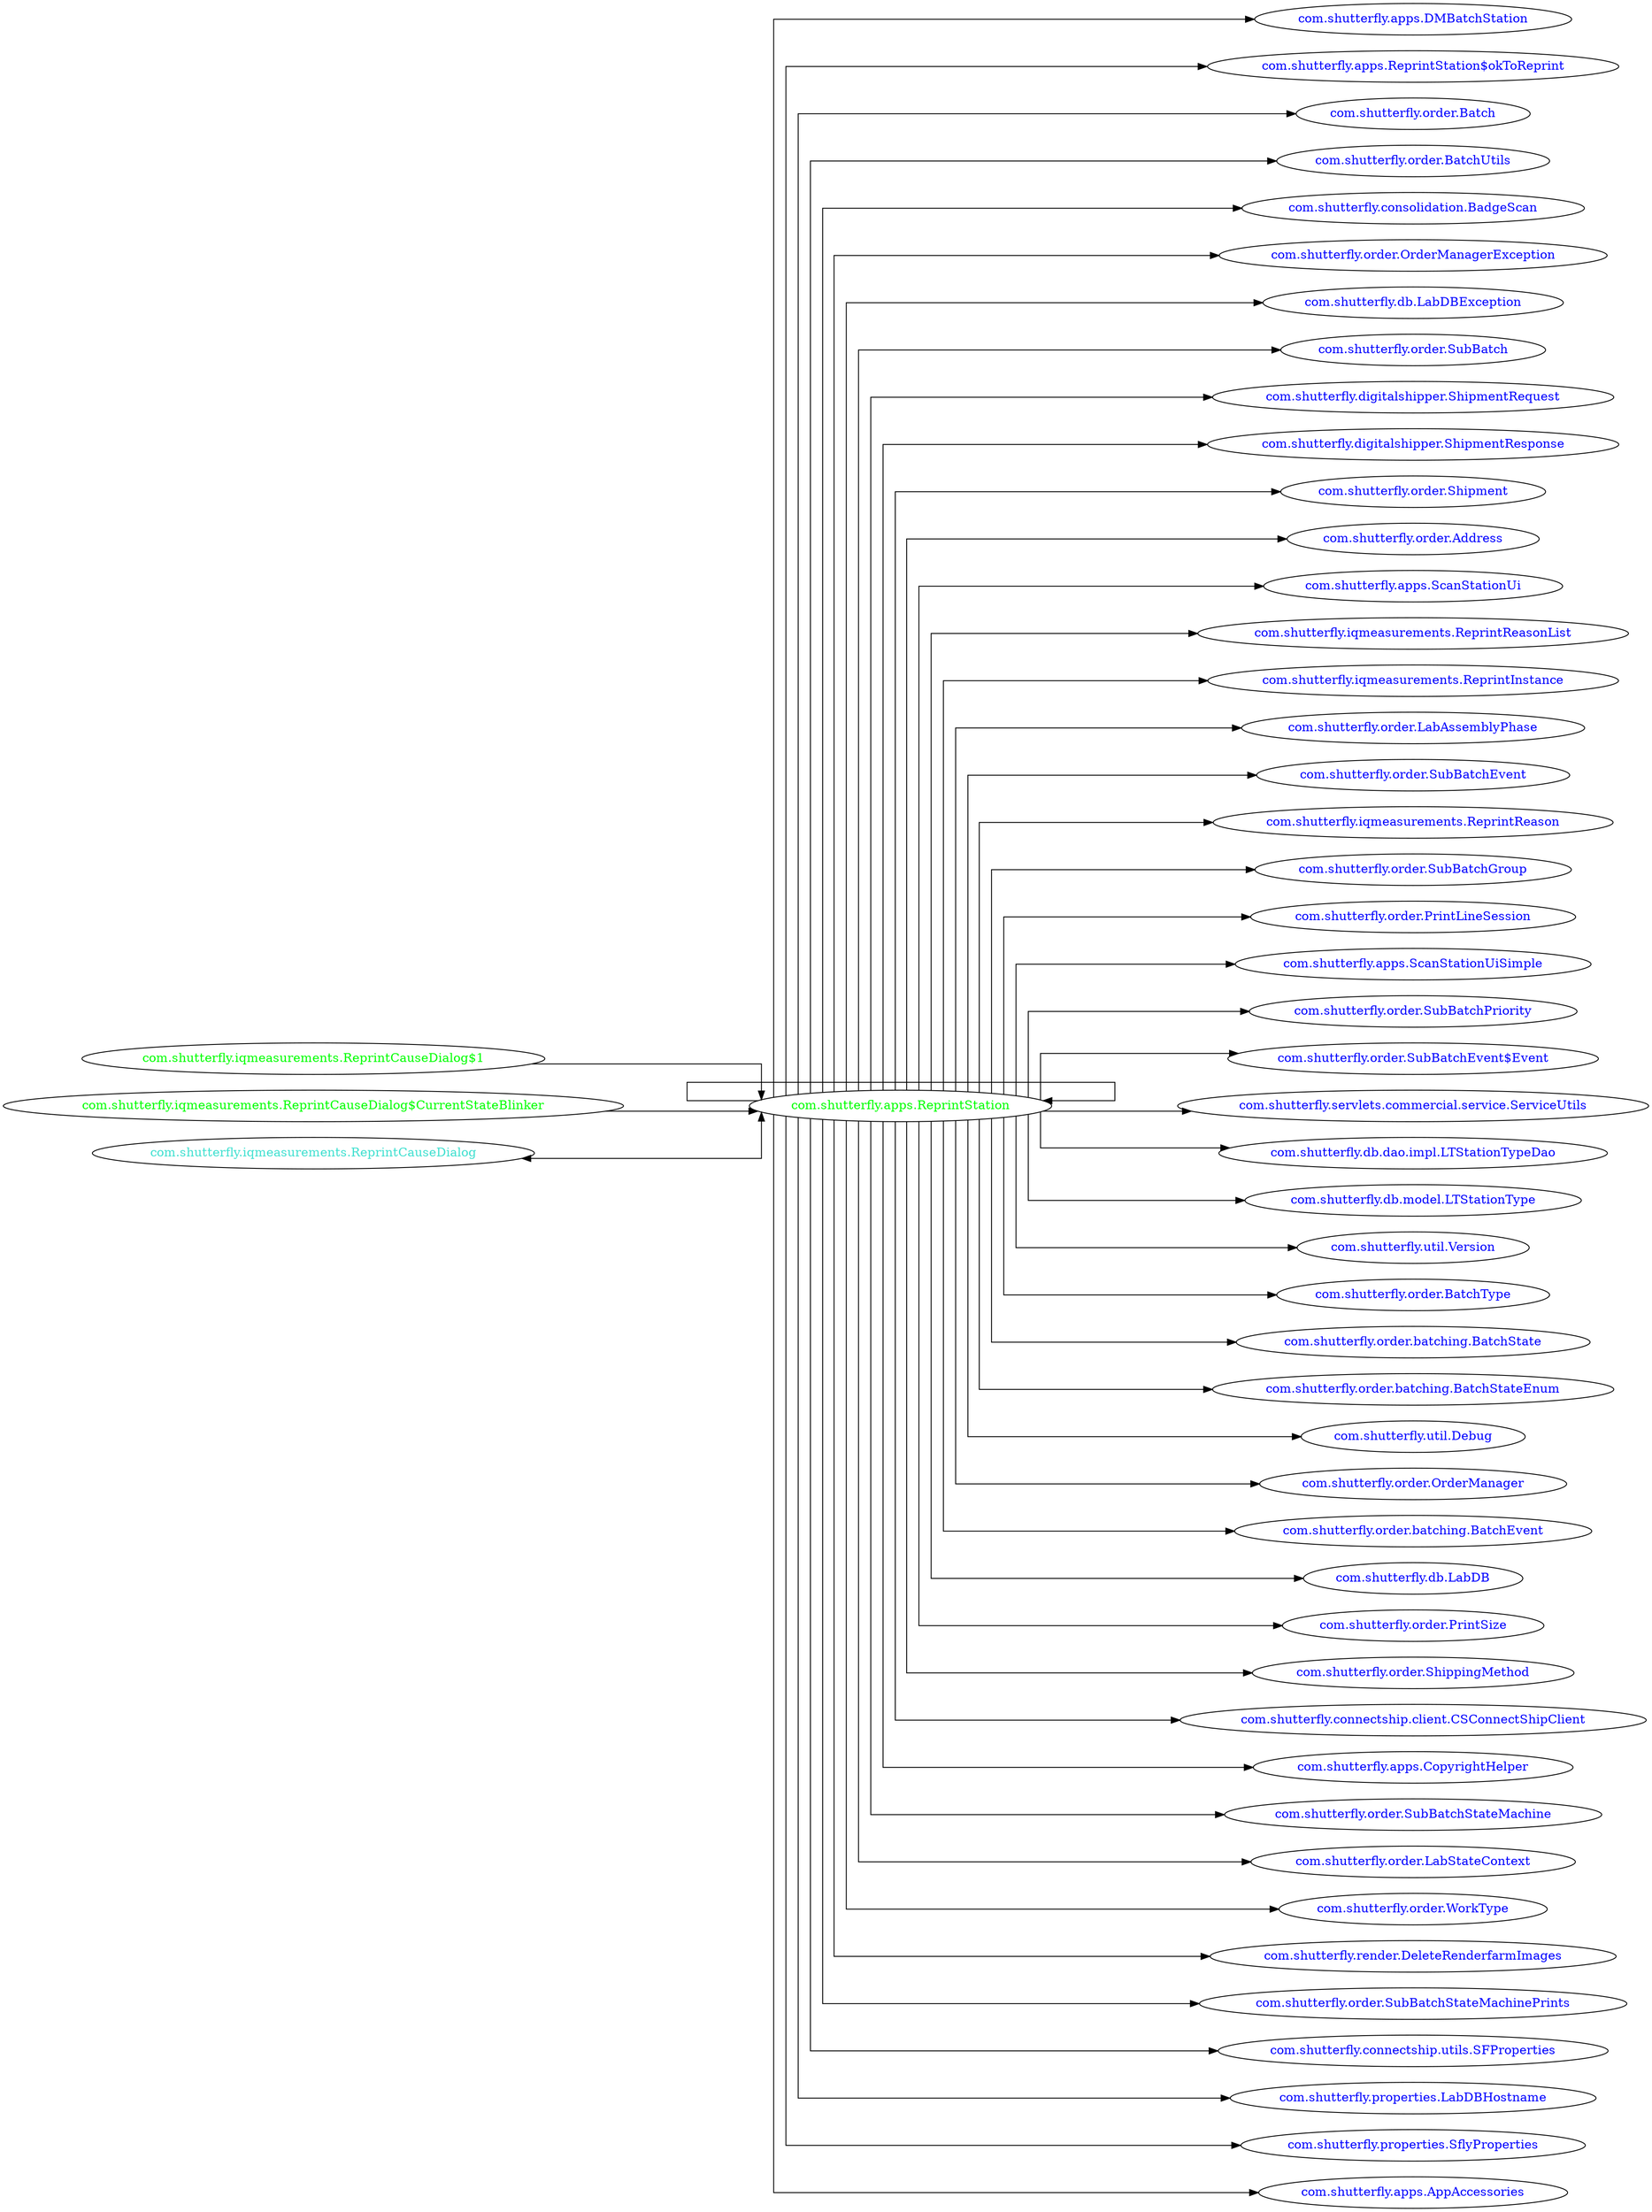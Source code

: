 digraph dependencyGraph {
 concentrate=true;
 ranksep="2.0";
 rankdir="LR"; 
 splines="ortho";
"com.shutterfly.apps.ReprintStation" [fontcolor="red"];
"com.shutterfly.apps.DMBatchStation" [ fontcolor="blue" ];
"com.shutterfly.apps.ReprintStation"->"com.shutterfly.apps.DMBatchStation";
"com.shutterfly.apps.ReprintStation$okToReprint" [ fontcolor="blue" ];
"com.shutterfly.apps.ReprintStation"->"com.shutterfly.apps.ReprintStation$okToReprint";
"com.shutterfly.order.Batch" [ fontcolor="blue" ];
"com.shutterfly.apps.ReprintStation"->"com.shutterfly.order.Batch";
"com.shutterfly.order.BatchUtils" [ fontcolor="blue" ];
"com.shutterfly.apps.ReprintStation"->"com.shutterfly.order.BatchUtils";
"com.shutterfly.consolidation.BadgeScan" [ fontcolor="blue" ];
"com.shutterfly.apps.ReprintStation"->"com.shutterfly.consolidation.BadgeScan";
"com.shutterfly.order.OrderManagerException" [ fontcolor="blue" ];
"com.shutterfly.apps.ReprintStation"->"com.shutterfly.order.OrderManagerException";
"com.shutterfly.db.LabDBException" [ fontcolor="blue" ];
"com.shutterfly.apps.ReprintStation"->"com.shutterfly.db.LabDBException";
"com.shutterfly.order.SubBatch" [ fontcolor="blue" ];
"com.shutterfly.apps.ReprintStation"->"com.shutterfly.order.SubBatch";
"com.shutterfly.digitalshipper.ShipmentRequest" [ fontcolor="blue" ];
"com.shutterfly.apps.ReprintStation"->"com.shutterfly.digitalshipper.ShipmentRequest";
"com.shutterfly.digitalshipper.ShipmentResponse" [ fontcolor="blue" ];
"com.shutterfly.apps.ReprintStation"->"com.shutterfly.digitalshipper.ShipmentResponse";
"com.shutterfly.order.Shipment" [ fontcolor="blue" ];
"com.shutterfly.apps.ReprintStation"->"com.shutterfly.order.Shipment";
"com.shutterfly.order.Address" [ fontcolor="blue" ];
"com.shutterfly.apps.ReprintStation"->"com.shutterfly.order.Address";
"com.shutterfly.apps.ScanStationUi" [ fontcolor="blue" ];
"com.shutterfly.apps.ReprintStation"->"com.shutterfly.apps.ScanStationUi";
"com.shutterfly.iqmeasurements.ReprintReasonList" [ fontcolor="blue" ];
"com.shutterfly.apps.ReprintStation"->"com.shutterfly.iqmeasurements.ReprintReasonList";
"com.shutterfly.iqmeasurements.ReprintInstance" [ fontcolor="blue" ];
"com.shutterfly.apps.ReprintStation"->"com.shutterfly.iqmeasurements.ReprintInstance";
"com.shutterfly.order.LabAssemblyPhase" [ fontcolor="blue" ];
"com.shutterfly.apps.ReprintStation"->"com.shutterfly.order.LabAssemblyPhase";
"com.shutterfly.order.SubBatchEvent" [ fontcolor="blue" ];
"com.shutterfly.apps.ReprintStation"->"com.shutterfly.order.SubBatchEvent";
"com.shutterfly.iqmeasurements.ReprintReason" [ fontcolor="blue" ];
"com.shutterfly.apps.ReprintStation"->"com.shutterfly.iqmeasurements.ReprintReason";
"com.shutterfly.order.SubBatchGroup" [ fontcolor="blue" ];
"com.shutterfly.apps.ReprintStation"->"com.shutterfly.order.SubBatchGroup";
"com.shutterfly.order.PrintLineSession" [ fontcolor="blue" ];
"com.shutterfly.apps.ReprintStation"->"com.shutterfly.order.PrintLineSession";
"com.shutterfly.apps.ScanStationUiSimple" [ fontcolor="blue" ];
"com.shutterfly.apps.ReprintStation"->"com.shutterfly.apps.ScanStationUiSimple";
"com.shutterfly.order.SubBatchPriority" [ fontcolor="blue" ];
"com.shutterfly.apps.ReprintStation"->"com.shutterfly.order.SubBatchPriority";
"com.shutterfly.order.SubBatchEvent$Event" [ fontcolor="blue" ];
"com.shutterfly.apps.ReprintStation"->"com.shutterfly.order.SubBatchEvent$Event";
"com.shutterfly.servlets.commercial.service.ServiceUtils" [ fontcolor="blue" ];
"com.shutterfly.apps.ReprintStation"->"com.shutterfly.servlets.commercial.service.ServiceUtils";
"com.shutterfly.db.dao.impl.LTStationTypeDao" [ fontcolor="blue" ];
"com.shutterfly.apps.ReprintStation"->"com.shutterfly.db.dao.impl.LTStationTypeDao";
"com.shutterfly.db.model.LTStationType" [ fontcolor="blue" ];
"com.shutterfly.apps.ReprintStation"->"com.shutterfly.db.model.LTStationType";
"com.shutterfly.util.Version" [ fontcolor="blue" ];
"com.shutterfly.apps.ReprintStation"->"com.shutterfly.util.Version";
"com.shutterfly.order.BatchType" [ fontcolor="blue" ];
"com.shutterfly.apps.ReprintStation"->"com.shutterfly.order.BatchType";
"com.shutterfly.order.batching.BatchState" [ fontcolor="blue" ];
"com.shutterfly.apps.ReprintStation"->"com.shutterfly.order.batching.BatchState";
"com.shutterfly.order.batching.BatchStateEnum" [ fontcolor="blue" ];
"com.shutterfly.apps.ReprintStation"->"com.shutterfly.order.batching.BatchStateEnum";
"com.shutterfly.util.Debug" [ fontcolor="blue" ];
"com.shutterfly.apps.ReprintStation"->"com.shutterfly.util.Debug";
"com.shutterfly.order.OrderManager" [ fontcolor="blue" ];
"com.shutterfly.apps.ReprintStation"->"com.shutterfly.order.OrderManager";
"com.shutterfly.order.batching.BatchEvent" [ fontcolor="blue" ];
"com.shutterfly.apps.ReprintStation"->"com.shutterfly.order.batching.BatchEvent";
"com.shutterfly.db.LabDB" [ fontcolor="blue" ];
"com.shutterfly.apps.ReprintStation"->"com.shutterfly.db.LabDB";
"com.shutterfly.order.PrintSize" [ fontcolor="blue" ];
"com.shutterfly.apps.ReprintStation"->"com.shutterfly.order.PrintSize";
"com.shutterfly.order.ShippingMethod" [ fontcolor="blue" ];
"com.shutterfly.apps.ReprintStation"->"com.shutterfly.order.ShippingMethod";
"com.shutterfly.connectship.client.CSConnectShipClient" [ fontcolor="blue" ];
"com.shutterfly.apps.ReprintStation"->"com.shutterfly.connectship.client.CSConnectShipClient";
"com.shutterfly.apps.CopyrightHelper" [ fontcolor="blue" ];
"com.shutterfly.apps.ReprintStation"->"com.shutterfly.apps.CopyrightHelper";
"com.shutterfly.order.SubBatchStateMachine" [ fontcolor="blue" ];
"com.shutterfly.apps.ReprintStation"->"com.shutterfly.order.SubBatchStateMachine";
"com.shutterfly.order.LabStateContext" [ fontcolor="blue" ];
"com.shutterfly.apps.ReprintStation"->"com.shutterfly.order.LabStateContext";
"com.shutterfly.order.WorkType" [ fontcolor="blue" ];
"com.shutterfly.apps.ReprintStation"->"com.shutterfly.order.WorkType";
"com.shutterfly.render.DeleteRenderfarmImages" [ fontcolor="blue" ];
"com.shutterfly.apps.ReprintStation"->"com.shutterfly.render.DeleteRenderfarmImages";
"com.shutterfly.order.SubBatchStateMachinePrints" [ fontcolor="blue" ];
"com.shutterfly.apps.ReprintStation"->"com.shutterfly.order.SubBatchStateMachinePrints";
"com.shutterfly.connectship.utils.SFProperties" [ fontcolor="blue" ];
"com.shutterfly.apps.ReprintStation"->"com.shutterfly.connectship.utils.SFProperties";
"com.shutterfly.properties.LabDBHostname" [ fontcolor="blue" ];
"com.shutterfly.apps.ReprintStation"->"com.shutterfly.properties.LabDBHostname";
"com.shutterfly.properties.SflyProperties" [ fontcolor="blue" ];
"com.shutterfly.apps.ReprintStation"->"com.shutterfly.properties.SflyProperties";
"com.shutterfly.apps.AppAccessories" [ fontcolor="blue" ];
"com.shutterfly.apps.ReprintStation"->"com.shutterfly.apps.AppAccessories";
"com.shutterfly.apps.ReprintStation" [ fontcolor="green" ];
"com.shutterfly.apps.ReprintStation"->"com.shutterfly.apps.ReprintStation";
"com.shutterfly.iqmeasurements.ReprintCauseDialog$1" [ fontcolor="green" ];
"com.shutterfly.iqmeasurements.ReprintCauseDialog$1"->"com.shutterfly.apps.ReprintStation";
"com.shutterfly.iqmeasurements.ReprintCauseDialog$CurrentStateBlinker" [ fontcolor="green" ];
"com.shutterfly.iqmeasurements.ReprintCauseDialog$CurrentStateBlinker"->"com.shutterfly.apps.ReprintStation";
"com.shutterfly.iqmeasurements.ReprintCauseDialog" [ fontcolor="turquoise" ];
"com.shutterfly.iqmeasurements.ReprintCauseDialog"->"com.shutterfly.apps.ReprintStation" [dir=both];
}